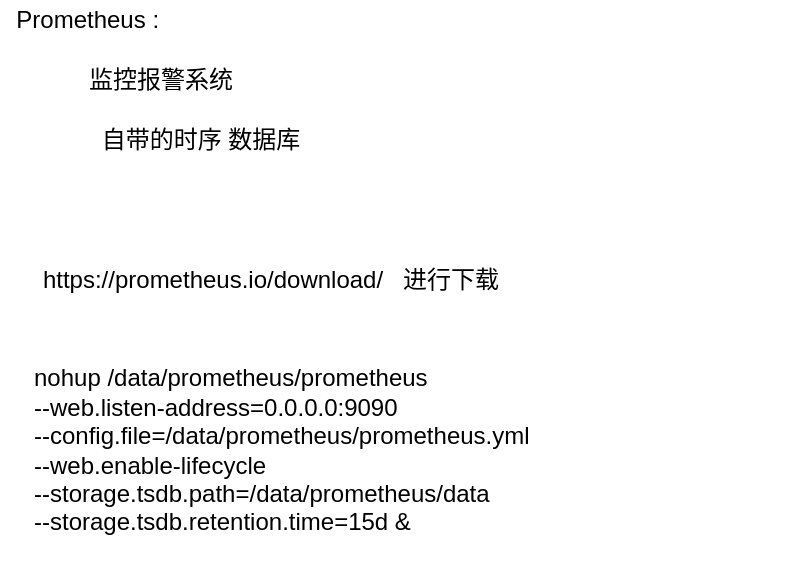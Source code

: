 <mxfile version="15.1.4" type="github">
  <diagram id="qIk6Zi41ohLtAsYoslln" name="第 1 页">
    <mxGraphModel dx="1422" dy="804" grid="1" gridSize="10" guides="1" tooltips="1" connect="1" arrows="1" fold="1" page="1" pageScale="1" pageWidth="827" pageHeight="1169" math="0" shadow="0">
      <root>
        <mxCell id="0" />
        <mxCell id="1" parent="0" />
        <mxCell id="v8N0p1B7ZnIwDNWOPFgC-1" value="Prometheus :&amp;nbsp;" style="text;html=1;align=center;verticalAlign=middle;resizable=0;points=[];autosize=1;strokeColor=none;fillColor=none;" vertex="1" parent="1">
          <mxGeometry x="25" y="80" width="90" height="20" as="geometry" />
        </mxCell>
        <mxCell id="v8N0p1B7ZnIwDNWOPFgC-2" value="监控报警系统&lt;br&gt;" style="text;html=1;align=center;verticalAlign=middle;resizable=0;points=[];autosize=1;strokeColor=none;fillColor=none;" vertex="1" parent="1">
          <mxGeometry x="60" y="110" width="90" height="20" as="geometry" />
        </mxCell>
        <mxCell id="v8N0p1B7ZnIwDNWOPFgC-3" value="自带的时序 数据库" style="text;html=1;align=center;verticalAlign=middle;resizable=0;points=[];autosize=1;strokeColor=none;fillColor=none;" vertex="1" parent="1">
          <mxGeometry x="70" y="140" width="110" height="20" as="geometry" />
        </mxCell>
        <mxCell id="v8N0p1B7ZnIwDNWOPFgC-4" value="https://prometheus.io/download/&amp;nbsp; &amp;nbsp;进行下载" style="text;html=1;align=center;verticalAlign=middle;resizable=0;points=[];autosize=1;strokeColor=none;fillColor=none;" vertex="1" parent="1">
          <mxGeometry x="40" y="210" width="240" height="20" as="geometry" />
        </mxCell>
        <mxCell id="v8N0p1B7ZnIwDNWOPFgC-5" value="&lt;p style=&quot;line-height: 160%&quot;&gt;&lt;/p&gt;&lt;div&gt;&lt;br&gt;&lt;/div&gt;&lt;p&gt;&lt;/p&gt;" style="text;html=1;align=left;verticalAlign=middle;resizable=0;points=[];autosize=1;strokeColor=none;fillColor=none;" vertex="1" parent="1">
          <mxGeometry x="50" y="285" width="20" height="40" as="geometry" />
        </mxCell>
        <mxCell id="v8N0p1B7ZnIwDNWOPFgC-6" value="&lt;p style=&quot;line-height: 160%&quot;&gt;&lt;/p&gt;&lt;div&gt;nohup /data/prometheus/prometheus&amp;nbsp;&lt;/div&gt;&lt;div&gt;--web.listen-address=0.0.0.0:9090&amp;nbsp;&lt;/div&gt;&lt;div&gt;--config.file=/data/prometheus/prometheus.yml&amp;nbsp;&lt;/div&gt;&lt;div&gt;--web.enable-lifecycle&amp;nbsp;&lt;/div&gt;&lt;div&gt;--storage.tsdb.path=/data/prometheus/data&amp;nbsp;&lt;/div&gt;&lt;div&gt;--storage.tsdb.retention.time=15d &amp;amp;&lt;/div&gt;&lt;p&gt;&lt;/p&gt;" style="text;html=1;strokeColor=none;fillColor=none;align=left;verticalAlign=middle;whiteSpace=wrap;rounded=0;" vertex="1" parent="1">
          <mxGeometry x="40" y="260" width="390" height="90" as="geometry" />
        </mxCell>
      </root>
    </mxGraphModel>
  </diagram>
</mxfile>

